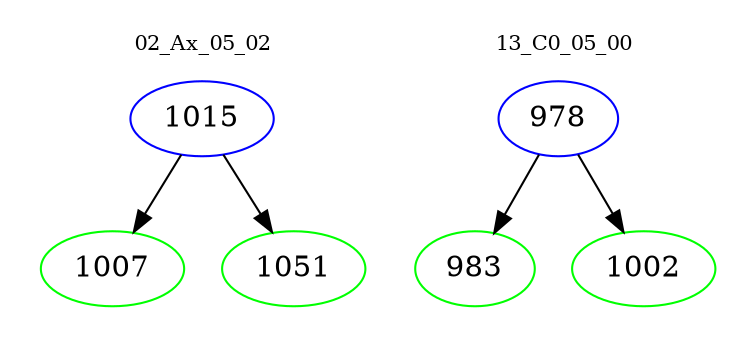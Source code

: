 digraph{
subgraph cluster_0 {
color = white
label = "02_Ax_05_02";
fontsize=10;
T0_1015 [label="1015", color="blue"]
T0_1015 -> T0_1007 [color="black"]
T0_1007 [label="1007", color="green"]
T0_1015 -> T0_1051 [color="black"]
T0_1051 [label="1051", color="green"]
}
subgraph cluster_1 {
color = white
label = "13_C0_05_00";
fontsize=10;
T1_978 [label="978", color="blue"]
T1_978 -> T1_983 [color="black"]
T1_983 [label="983", color="green"]
T1_978 -> T1_1002 [color="black"]
T1_1002 [label="1002", color="green"]
}
}
